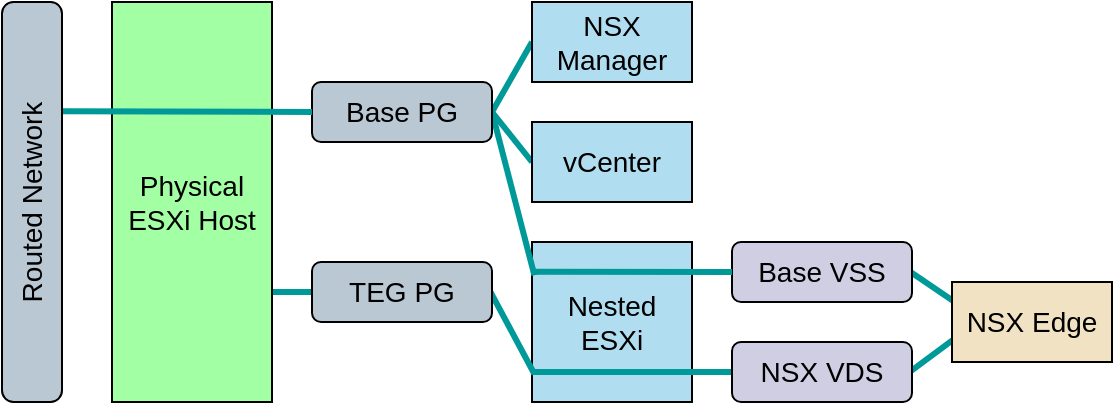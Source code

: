 <mxfile>
    <diagram id="fDrhJ2PhEQlerFfhoCLE" name="NSX-T-Opinionated">
        <mxGraphModel dx="1652" dy="813" grid="1" gridSize="10" guides="1" tooltips="1" connect="1" arrows="1" fold="1" page="1" pageScale="1" pageWidth="827" pageHeight="1169" math="0" shadow="0">
            <root>
                <mxCell id="0"/>
                <mxCell id="1" parent="0"/>
                <mxCell id="15" style="edgeStyle=none;html=1;entryX=0;entryY=0.5;entryDx=0;entryDy=0;endArrow=none;endFill=0;strokeWidth=3;fontSize=14;strokeColor=#009999;" parent="1" target="9" edge="1">
                    <mxGeometry relative="1" as="geometry">
                        <mxPoint x="310" y="385" as="sourcePoint"/>
                    </mxGeometry>
                </mxCell>
                <mxCell id="5" value="&lt;font color=&quot;#000000&quot; style=&quot;font-size: 14px;&quot;&gt;Nested ESXi&lt;/font&gt;" style="rounded=0;whiteSpace=wrap;html=1;fillColor=#b1ddf0;fontSize=14;strokeColor=#000000;" parent="1" vertex="1">
                    <mxGeometry x="440" y="360" width="80" height="80" as="geometry"/>
                </mxCell>
                <mxCell id="20" style="edgeStyle=none;html=1;entryX=0;entryY=0.5;entryDx=0;entryDy=0;endArrow=none;endFill=0;strokeWidth=3;fontSize=14;strokeColor=#009999;exitX=0.003;exitY=0.813;exitDx=0;exitDy=0;exitPerimeter=0;" parent="1" source="5" target="12" edge="1">
                    <mxGeometry relative="1" as="geometry">
                        <mxPoint x="440" y="425" as="sourcePoint"/>
                    </mxGeometry>
                </mxCell>
                <mxCell id="19" style="edgeStyle=none;html=1;exitX=0.99;exitY=0.49;exitDx=0;exitDy=0;endArrow=none;endFill=0;strokeWidth=3;fontSize=14;strokeColor=#009999;entryX=0.015;entryY=0.825;entryDx=0;entryDy=0;entryPerimeter=0;exitPerimeter=0;" parent="1" source="9" target="5" edge="1">
                    <mxGeometry relative="1" as="geometry">
                        <mxPoint x="430" y="430" as="targetPoint"/>
                    </mxGeometry>
                </mxCell>
                <mxCell id="9" value="&lt;font color=&quot;#000000&quot; style=&quot;font-size: 14px&quot;&gt;TEG PG&lt;/font&gt;" style="rounded=1;whiteSpace=wrap;html=1;fillColor=#bac8d3;fontSize=14;strokeColor=#000000;" parent="1" vertex="1">
                    <mxGeometry x="330" y="370" width="90" height="30" as="geometry"/>
                </mxCell>
                <mxCell id="22" style="edgeStyle=none;html=1;exitX=0.986;exitY=0.503;exitDx=0;exitDy=0;entryX=0.008;entryY=0.72;entryDx=0;entryDy=0;endArrow=none;endFill=0;strokeWidth=3;fontSize=14;strokeColor=#009999;entryPerimeter=0;exitPerimeter=0;" parent="1" source="12" target="11" edge="1">
                    <mxGeometry relative="1" as="geometry"/>
                </mxCell>
                <mxCell id="12" value="&lt;font color=&quot;#000000&quot; style=&quot;font-size: 14px&quot;&gt;NSX VDS&lt;/font&gt;" style="rounded=1;whiteSpace=wrap;html=1;fillColor=#d0cee2;fontSize=14;strokeColor=#000000;" parent="1" vertex="1">
                    <mxGeometry x="540" y="410" width="90" height="30" as="geometry"/>
                </mxCell>
                <mxCell id="23" style="edgeStyle=none;html=1;exitX=0.984;exitY=0.482;exitDx=0;exitDy=0;entryX=0.015;entryY=0.247;entryDx=0;entryDy=0;endArrow=none;endFill=0;strokeWidth=3;fontSize=14;strokeColor=#009999;entryPerimeter=0;exitPerimeter=0;" parent="1" source="13" target="11" edge="1">
                    <mxGeometry relative="1" as="geometry"/>
                </mxCell>
                <mxCell id="13" value="&lt;font color=&quot;#000000&quot; style=&quot;font-size: 14px&quot;&gt;Base VSS&lt;/font&gt;" style="rounded=1;whiteSpace=wrap;html=1;fillColor=#d0cee2;fontSize=14;strokeColor=#000000;" parent="1" vertex="1">
                    <mxGeometry x="540" y="360" width="90" height="30" as="geometry"/>
                </mxCell>
                <mxCell id="11" value="&lt;font color=&quot;#000000&quot; style=&quot;font-size: 14px;&quot;&gt;NSX Edge&lt;/font&gt;" style="rounded=0;whiteSpace=wrap;html=1;fillColor=#F0E2C2;fontSize=14;strokeColor=#000000;" parent="1" vertex="1">
                    <mxGeometry x="650" y="380" width="80" height="40" as="geometry"/>
                </mxCell>
                <mxCell id="EQ6RnmKZsp3lRpIGWAD8-25" value="" style="edgeStyle=none;html=1;exitX=1;exitY=0.5;exitDx=0;exitDy=0;entryX=0;entryY=0.5;entryDx=0;entryDy=0;endArrow=none;endFill=0;strokeWidth=3;fontSize=14;strokeColor=#009999;" parent="1" source="10" target="7" edge="1">
                    <mxGeometry relative="1" as="geometry">
                        <mxPoint x="420" y="255" as="sourcePoint"/>
                        <mxPoint x="620" y="435" as="targetPoint"/>
                    </mxGeometry>
                </mxCell>
                <mxCell id="EQ6RnmKZsp3lRpIGWAD8-27" value="" style="edgeStyle=none;html=1;exitX=1;exitY=0.5;exitDx=0;exitDy=0;entryX=0;entryY=0.5;entryDx=0;entryDy=0;endArrow=none;endFill=0;strokeWidth=3;fontSize=14;strokeColor=#009999;" parent="1" source="10" target="6" edge="1">
                    <mxGeometry relative="1" as="geometry">
                        <mxPoint x="430" y="265" as="sourcePoint"/>
                        <mxPoint x="450" y="330" as="targetPoint"/>
                    </mxGeometry>
                </mxCell>
                <mxCell id="EQ6RnmKZsp3lRpIGWAD8-30" value="" style="edgeStyle=none;html=1;exitX=1;exitY=0.5;exitDx=0;exitDy=0;endArrow=none;endFill=0;strokeWidth=3;fontSize=14;strokeColor=#009999;entryX=0.015;entryY=0.208;entryDx=0;entryDy=0;entryPerimeter=0;" parent="1" source="10" target="5" edge="1">
                    <mxGeometry relative="1" as="geometry">
                        <mxPoint x="413" y="310" as="sourcePoint"/>
                        <mxPoint x="430" y="380" as="targetPoint"/>
                    </mxGeometry>
                </mxCell>
                <mxCell id="EQ6RnmKZsp3lRpIGWAD8-32" style="edgeStyle=none;html=1;entryX=0;entryY=0.5;entryDx=0;entryDy=0;endArrow=none;endFill=0;strokeWidth=3;fontSize=14;strokeColor=#009999;exitX=0.003;exitY=0.186;exitDx=0;exitDy=0;exitPerimeter=0;" parent="1" source="5" target="13" edge="1">
                    <mxGeometry relative="1" as="geometry">
                        <mxPoint x="440" y="380" as="sourcePoint"/>
                        <mxPoint x="550" y="435" as="targetPoint"/>
                    </mxGeometry>
                </mxCell>
                <mxCell id="10" value="&lt;font color=&quot;#000000&quot; style=&quot;font-size: 14px&quot;&gt;Base&amp;nbsp;PG&lt;/font&gt;" style="rounded=1;whiteSpace=wrap;html=1;fillColor=#bac8d3;fontSize=14;strokeColor=#000000;" parent="1" vertex="1">
                    <mxGeometry x="330" y="280" width="90" height="30" as="geometry"/>
                </mxCell>
                <mxCell id="6" value="&lt;font color=&quot;#000000&quot; style=&quot;font-size: 14px;&quot;&gt;NSX Manager&lt;/font&gt;" style="rounded=0;whiteSpace=wrap;html=1;fillColor=#b1ddf0;fontSize=14;strokeColor=#000000;" parent="1" vertex="1">
                    <mxGeometry x="440" y="240" width="80" height="40" as="geometry"/>
                </mxCell>
                <mxCell id="7" value="&lt;font color=&quot;#000000&quot; style=&quot;font-size: 14px;&quot;&gt;vCenter&lt;/font&gt;" style="rounded=0;whiteSpace=wrap;html=1;fillColor=#b1ddf0;fontSize=14;strokeColor=#000000;" parent="1" vertex="1">
                    <mxGeometry x="440" y="300" width="80" height="40" as="geometry"/>
                </mxCell>
                <mxCell id="2" value="&lt;font color=&quot;#000000&quot; style=&quot;font-size: 14px;&quot;&gt;Physical&lt;br style=&quot;font-size: 14px;&quot;&gt;ESXi Host&lt;/font&gt;" style="rounded=0;whiteSpace=wrap;html=1;fillColor=#A3FFA3;fontSize=14;strokeColor=#000000;" parent="1" vertex="1">
                    <mxGeometry x="230" y="240" width="80" height="200" as="geometry"/>
                </mxCell>
                <mxCell id="EQ6RnmKZsp3lRpIGWAD8-33" style="edgeStyle=none;html=1;entryX=0;entryY=0.5;entryDx=0;entryDy=0;endArrow=none;endFill=0;strokeWidth=3;fontSize=14;strokeColor=#009999;exitX=0.727;exitY=1.001;exitDx=0;exitDy=0;exitPerimeter=0;" parent="1" source="8" target="10" edge="1">
                    <mxGeometry relative="1" as="geometry">
                        <mxPoint x="208" y="275" as="sourcePoint"/>
                        <mxPoint x="332.5" y="300" as="targetPoint"/>
                    </mxGeometry>
                </mxCell>
                <mxCell id="8" value="&lt;font color=&quot;#000000&quot; style=&quot;font-size: 14px;&quot;&gt;Routed Network&lt;/font&gt;" style="rounded=1;whiteSpace=wrap;html=1;fillColor=#bac8d3;rotation=270;arcSize=19;fontSize=14;strokeColor=#000000;" parent="1" vertex="1">
                    <mxGeometry x="90" y="325" width="200" height="30" as="geometry"/>
                </mxCell>
            </root>
        </mxGraphModel>
    </diagram>
    <diagram name="Tanzu/vSphere/NSX-T" id="K7p1_40th_jSEDVMfkTQ">
        <mxGraphModel dx="607" dy="409" grid="1" gridSize="10" guides="1" tooltips="1" connect="1" arrows="1" fold="1" page="1" pageScale="1" pageWidth="827" pageHeight="1169" math="0" shadow="0">
            <root>
                <mxCell id="g4i4I0tqv_Fuks26QB1L-0"/>
                <mxCell id="g4i4I0tqv_Fuks26QB1L-1" parent="g4i4I0tqv_Fuks26QB1L-0"/>
                <mxCell id="g4i4I0tqv_Fuks26QB1L-2" style="edgeStyle=none;html=1;entryX=0;entryY=0.5;entryDx=0;entryDy=0;endArrow=none;endFill=0;strokeWidth=3;fontSize=14;strokeColor=#009999;" edge="1" parent="g4i4I0tqv_Fuks26QB1L-1" target="g4i4I0tqv_Fuks26QB1L-6">
                    <mxGeometry relative="1" as="geometry">
                        <mxPoint x="170" y="385" as="sourcePoint"/>
                    </mxGeometry>
                </mxCell>
                <mxCell id="g4i4I0tqv_Fuks26QB1L-3" value="&lt;font color=&quot;#000000&quot; style=&quot;font-size: 14px;&quot;&gt;Nested ESXi&lt;/font&gt;" style="rounded=0;whiteSpace=wrap;html=1;fillColor=#b1ddf0;fontSize=14;strokeColor=#000000;" vertex="1" parent="g4i4I0tqv_Fuks26QB1L-1">
                    <mxGeometry x="300" y="360" width="80" height="80" as="geometry"/>
                </mxCell>
                <mxCell id="g4i4I0tqv_Fuks26QB1L-4" style="edgeStyle=none;html=1;entryX=0;entryY=0.5;entryDx=0;entryDy=0;endArrow=none;endFill=0;strokeWidth=3;fontSize=14;strokeColor=#009999;exitX=0.003;exitY=0.813;exitDx=0;exitDy=0;exitPerimeter=0;" edge="1" parent="g4i4I0tqv_Fuks26QB1L-1" source="g4i4I0tqv_Fuks26QB1L-3" target="g4i4I0tqv_Fuks26QB1L-8">
                    <mxGeometry relative="1" as="geometry">
                        <mxPoint x="300" y="425" as="sourcePoint"/>
                    </mxGeometry>
                </mxCell>
                <mxCell id="g4i4I0tqv_Fuks26QB1L-5" style="edgeStyle=none;html=1;exitX=0.99;exitY=0.49;exitDx=0;exitDy=0;endArrow=none;endFill=0;strokeWidth=3;fontSize=14;strokeColor=#009999;entryX=0.015;entryY=0.825;entryDx=0;entryDy=0;entryPerimeter=0;exitPerimeter=0;" edge="1" parent="g4i4I0tqv_Fuks26QB1L-1" source="g4i4I0tqv_Fuks26QB1L-6" target="g4i4I0tqv_Fuks26QB1L-3">
                    <mxGeometry relative="1" as="geometry">
                        <mxPoint x="290" y="430" as="targetPoint"/>
                    </mxGeometry>
                </mxCell>
                <mxCell id="g4i4I0tqv_Fuks26QB1L-6" value="&lt;font color=&quot;#000000&quot; style=&quot;font-size: 14px&quot;&gt;TEG PG&lt;/font&gt;" style="rounded=1;whiteSpace=wrap;html=1;fillColor=#bac8d3;fontSize=14;strokeColor=#000000;" vertex="1" parent="g4i4I0tqv_Fuks26QB1L-1">
                    <mxGeometry x="190" y="370" width="90" height="30" as="geometry"/>
                </mxCell>
                <mxCell id="g4i4I0tqv_Fuks26QB1L-7" style="edgeStyle=none;html=1;exitX=0.986;exitY=0.503;exitDx=0;exitDy=0;entryX=0.008;entryY=0.72;entryDx=0;entryDy=0;endArrow=none;endFill=0;strokeWidth=3;fontSize=14;strokeColor=#009999;entryPerimeter=0;exitPerimeter=0;" edge="1" parent="g4i4I0tqv_Fuks26QB1L-1" source="g4i4I0tqv_Fuks26QB1L-8" target="g4i4I0tqv_Fuks26QB1L-11">
                    <mxGeometry relative="1" as="geometry"/>
                </mxCell>
                <mxCell id="g4i4I0tqv_Fuks26QB1L-9" style="edgeStyle=none;html=1;exitX=0.984;exitY=0.482;exitDx=0;exitDy=0;entryX=0.015;entryY=0.247;entryDx=0;entryDy=0;endArrow=none;endFill=0;strokeWidth=3;fontSize=14;strokeColor=#009999;entryPerimeter=0;exitPerimeter=0;" edge="1" parent="g4i4I0tqv_Fuks26QB1L-1" source="g4i4I0tqv_Fuks26QB1L-10" target="g4i4I0tqv_Fuks26QB1L-11">
                    <mxGeometry relative="1" as="geometry"/>
                </mxCell>
                <mxCell id="g4i4I0tqv_Fuks26QB1L-10" value="&lt;font color=&quot;#000000&quot; style=&quot;font-size: 14px&quot;&gt;Base VSS&lt;/font&gt;" style="rounded=1;whiteSpace=wrap;html=1;fillColor=#d0cee2;fontSize=14;strokeColor=#000000;" vertex="1" parent="g4i4I0tqv_Fuks26QB1L-1">
                    <mxGeometry x="400" y="360" width="90" height="30" as="geometry"/>
                </mxCell>
                <mxCell id="g4i4I0tqv_Fuks26QB1L-11" value="&lt;font color=&quot;#000000&quot; style=&quot;font-size: 14px;&quot;&gt;NSX Edge&lt;/font&gt;" style="rounded=0;whiteSpace=wrap;html=1;fillColor=#F0E2C2;fontSize=14;strokeColor=#000000;" vertex="1" parent="g4i4I0tqv_Fuks26QB1L-1">
                    <mxGeometry x="510" y="360" width="80" height="30" as="geometry"/>
                </mxCell>
                <mxCell id="g4i4I0tqv_Fuks26QB1L-12" value="" style="edgeStyle=none;html=1;exitX=1;exitY=0.5;exitDx=0;exitDy=0;entryX=0;entryY=0.5;entryDx=0;entryDy=0;endArrow=none;endFill=0;strokeWidth=3;fontSize=14;strokeColor=#009999;" edge="1" parent="g4i4I0tqv_Fuks26QB1L-1" source="g4i4I0tqv_Fuks26QB1L-16" target="g4i4I0tqv_Fuks26QB1L-18">
                    <mxGeometry relative="1" as="geometry">
                        <mxPoint x="280" y="255" as="sourcePoint"/>
                        <mxPoint x="480" y="435" as="targetPoint"/>
                    </mxGeometry>
                </mxCell>
                <mxCell id="g4i4I0tqv_Fuks26QB1L-13" value="" style="edgeStyle=none;html=1;exitX=1;exitY=0.5;exitDx=0;exitDy=0;entryX=0;entryY=0.5;entryDx=0;entryDy=0;endArrow=none;endFill=0;strokeWidth=3;fontSize=14;strokeColor=#009999;" edge="1" parent="g4i4I0tqv_Fuks26QB1L-1" source="g4i4I0tqv_Fuks26QB1L-16" target="g4i4I0tqv_Fuks26QB1L-17">
                    <mxGeometry relative="1" as="geometry">
                        <mxPoint x="290" y="265" as="sourcePoint"/>
                        <mxPoint x="310" y="330" as="targetPoint"/>
                    </mxGeometry>
                </mxCell>
                <mxCell id="g4i4I0tqv_Fuks26QB1L-14" value="" style="edgeStyle=none;html=1;exitX=1;exitY=0.5;exitDx=0;exitDy=0;endArrow=none;endFill=0;strokeWidth=3;fontSize=14;strokeColor=#009999;entryX=0.015;entryY=0.208;entryDx=0;entryDy=0;entryPerimeter=0;" edge="1" parent="g4i4I0tqv_Fuks26QB1L-1" source="g4i4I0tqv_Fuks26QB1L-16" target="g4i4I0tqv_Fuks26QB1L-3">
                    <mxGeometry relative="1" as="geometry">
                        <mxPoint x="273" y="310" as="sourcePoint"/>
                        <mxPoint x="290" y="380" as="targetPoint"/>
                    </mxGeometry>
                </mxCell>
                <mxCell id="g4i4I0tqv_Fuks26QB1L-15" style="edgeStyle=none;html=1;entryX=0;entryY=0.5;entryDx=0;entryDy=0;endArrow=none;endFill=0;strokeWidth=3;fontSize=14;strokeColor=#009999;exitX=0.003;exitY=0.186;exitDx=0;exitDy=0;exitPerimeter=0;" edge="1" parent="g4i4I0tqv_Fuks26QB1L-1" source="g4i4I0tqv_Fuks26QB1L-3" target="g4i4I0tqv_Fuks26QB1L-10">
                    <mxGeometry relative="1" as="geometry">
                        <mxPoint x="300" y="380" as="sourcePoint"/>
                        <mxPoint x="410" y="435" as="targetPoint"/>
                    </mxGeometry>
                </mxCell>
                <mxCell id="g4i4I0tqv_Fuks26QB1L-16" value="&lt;font color=&quot;#000000&quot; style=&quot;font-size: 14px&quot;&gt;Base&amp;nbsp;PG&lt;/font&gt;" style="rounded=1;whiteSpace=wrap;html=1;fillColor=#bac8d3;fontSize=14;strokeColor=#000000;" vertex="1" parent="g4i4I0tqv_Fuks26QB1L-1">
                    <mxGeometry x="190" y="280" width="90" height="30" as="geometry"/>
                </mxCell>
                <mxCell id="g4i4I0tqv_Fuks26QB1L-17" value="&lt;font color=&quot;#000000&quot; style=&quot;font-size: 14px;&quot;&gt;NSX Manager&lt;/font&gt;" style="rounded=0;whiteSpace=wrap;html=1;fillColor=#b1ddf0;fontSize=14;strokeColor=#000000;" vertex="1" parent="g4i4I0tqv_Fuks26QB1L-1">
                    <mxGeometry x="300" y="240" width="80" height="40" as="geometry"/>
                </mxCell>
                <mxCell id="g4i4I0tqv_Fuks26QB1L-18" value="&lt;font color=&quot;#000000&quot; style=&quot;font-size: 14px;&quot;&gt;vCenter&lt;/font&gt;" style="rounded=0;whiteSpace=wrap;html=1;fillColor=#b1ddf0;fontSize=14;strokeColor=#000000;" vertex="1" parent="g4i4I0tqv_Fuks26QB1L-1">
                    <mxGeometry x="300" y="300" width="80" height="40" as="geometry"/>
                </mxCell>
                <mxCell id="g4i4I0tqv_Fuks26QB1L-19" value="&lt;font color=&quot;#000000&quot; style=&quot;font-size: 14px;&quot;&gt;Physical&lt;br style=&quot;font-size: 14px;&quot;&gt;ESXi Host&lt;/font&gt;" style="rounded=0;whiteSpace=wrap;html=1;fillColor=#A3FFA3;fontSize=14;strokeColor=#000000;" vertex="1" parent="g4i4I0tqv_Fuks26QB1L-1">
                    <mxGeometry x="90" y="240" width="80" height="200" as="geometry"/>
                </mxCell>
                <mxCell id="g4i4I0tqv_Fuks26QB1L-20" style="edgeStyle=none;html=1;entryX=0;entryY=0.5;entryDx=0;entryDy=0;endArrow=none;endFill=0;strokeWidth=3;fontSize=14;strokeColor=#009999;exitX=0.727;exitY=1.001;exitDx=0;exitDy=0;exitPerimeter=0;" edge="1" parent="g4i4I0tqv_Fuks26QB1L-1" source="g4i4I0tqv_Fuks26QB1L-21" target="g4i4I0tqv_Fuks26QB1L-16">
                    <mxGeometry relative="1" as="geometry">
                        <mxPoint x="68" y="275" as="sourcePoint"/>
                        <mxPoint x="192.5" y="300" as="targetPoint"/>
                    </mxGeometry>
                </mxCell>
                <mxCell id="g4i4I0tqv_Fuks26QB1L-21" value="&lt;font color=&quot;#000000&quot; style=&quot;font-size: 14px;&quot;&gt;Routed Network&lt;/font&gt;" style="rounded=1;whiteSpace=wrap;html=1;fillColor=#bac8d3;rotation=270;arcSize=19;fontSize=14;strokeColor=#000000;" vertex="1" parent="g4i4I0tqv_Fuks26QB1L-1">
                    <mxGeometry x="-50" y="325" width="200" height="30" as="geometry"/>
                </mxCell>
                <mxCell id="g4i4I0tqv_Fuks26QB1L-25" style="edgeStyle=none;html=1;exitX=1;exitY=0.5;exitDx=0;exitDy=0;entryX=0;entryY=0.5;entryDx=0;entryDy=0;endArrow=none;endFill=0;strokeWidth=3;fontSize=14;strokeColor=#009999;" edge="1" parent="g4i4I0tqv_Fuks26QB1L-1" source="g4i4I0tqv_Fuks26QB1L-8" target="g4i4I0tqv_Fuks26QB1L-23">
                    <mxGeometry relative="1" as="geometry">
                        <mxPoint x="498.56" y="384.46" as="sourcePoint"/>
                        <mxPoint x="521.2" y="377.41" as="targetPoint"/>
                    </mxGeometry>
                </mxCell>
                <mxCell id="g4i4I0tqv_Fuks26QB1L-8" value="&lt;font color=&quot;#000000&quot; style=&quot;font-size: 14px&quot;&gt;NSX VDS&lt;/font&gt;" style="rounded=1;whiteSpace=wrap;html=1;fillColor=#d0cee2;fontSize=14;strokeColor=#000000;" vertex="1" parent="g4i4I0tqv_Fuks26QB1L-1">
                    <mxGeometry x="400" y="410" width="90" height="30" as="geometry"/>
                </mxCell>
                <mxCell id="g4i4I0tqv_Fuks26QB1L-23" value="&lt;font color=&quot;#000000&quot; style=&quot;font-size: 14px&quot;&gt;Supervisor Cluster&lt;/font&gt;" style="rounded=0;whiteSpace=wrap;html=1;fillColor=#F0E2C2;fontSize=14;strokeColor=#000000;" vertex="1" parent="g4i4I0tqv_Fuks26QB1L-1">
                    <mxGeometry x="510" y="400" width="80" height="40" as="geometry"/>
                </mxCell>
            </root>
        </mxGraphModel>
    </diagram>
    <diagram name="Tanzu/Multi-Cloud/Avi" id="4Md6c_fVoPyAcnvcIY_P">
        <mxGraphModel dx="1652" dy="813" grid="1" gridSize="10" guides="1" tooltips="1" connect="1" arrows="1" fold="1" page="1" pageScale="1" pageWidth="827" pageHeight="1169" math="0" shadow="0">
            <root>
                <mxCell id="IWIfJaXxoviTpQNNbO5s-0"/>
                <mxCell id="IWIfJaXxoviTpQNNbO5s-1" parent="IWIfJaXxoviTpQNNbO5s-0"/>
                <mxCell id="IWIfJaXxoviTpQNNbO5s-2" style="edgeStyle=none;html=1;entryX=0;entryY=0.5;entryDx=0;entryDy=0;endArrow=none;endFill=0;strokeWidth=3;fontSize=14;strokeColor=#009999;" parent="IWIfJaXxoviTpQNNbO5s-1" target="IWIfJaXxoviTpQNNbO5s-6" edge="1">
                    <mxGeometry relative="1" as="geometry">
                        <mxPoint x="65" y="385" as="sourcePoint"/>
                    </mxGeometry>
                </mxCell>
                <mxCell id="IWIfJaXxoviTpQNNbO5s-3" value="&lt;font color=&quot;#000000&quot; style=&quot;font-size: 14px;&quot;&gt;Nested ESXi&lt;/font&gt;" style="rounded=0;whiteSpace=wrap;html=1;fillColor=#b1ddf0;fontSize=14;strokeColor=#000000;" parent="IWIfJaXxoviTpQNNbO5s-1" vertex="1">
                    <mxGeometry x="300" y="360" width="80" height="80" as="geometry"/>
                </mxCell>
                <mxCell id="IWIfJaXxoviTpQNNbO5s-4" style="edgeStyle=none;html=1;entryX=0;entryY=0.5;entryDx=0;entryDy=0;endArrow=none;endFill=0;strokeWidth=3;fontSize=14;strokeColor=#009999;exitX=0.003;exitY=0.813;exitDx=0;exitDy=0;exitPerimeter=0;" parent="IWIfJaXxoviTpQNNbO5s-1" source="IWIfJaXxoviTpQNNbO5s-3" target="IWIfJaXxoviTpQNNbO5s-22" edge="1">
                    <mxGeometry relative="1" as="geometry">
                        <mxPoint x="300" y="425" as="sourcePoint"/>
                    </mxGeometry>
                </mxCell>
                <mxCell id="IWIfJaXxoviTpQNNbO5s-5" style="edgeStyle=none;html=1;exitX=0.99;exitY=0.49;exitDx=0;exitDy=0;endArrow=none;endFill=0;strokeWidth=3;fontSize=14;strokeColor=#009999;entryX=0.015;entryY=0.825;entryDx=0;entryDy=0;entryPerimeter=0;exitPerimeter=0;" parent="IWIfJaXxoviTpQNNbO5s-1" source="IWIfJaXxoviTpQNNbO5s-6" target="IWIfJaXxoviTpQNNbO5s-3" edge="1">
                    <mxGeometry relative="1" as="geometry">
                        <mxPoint x="290" y="430" as="targetPoint"/>
                    </mxGeometry>
                </mxCell>
                <mxCell id="IWIfJaXxoviTpQNNbO5s-6" value="&lt;font color=&quot;#000000&quot; style=&quot;font-size: 14px&quot;&gt;Trunk PG&lt;/font&gt;" style="rounded=1;whiteSpace=wrap;html=1;fillColor=#bac8d3;fontSize=14;strokeColor=#000000;" parent="IWIfJaXxoviTpQNNbO5s-1" vertex="1">
                    <mxGeometry x="190" y="370" width="90" height="30" as="geometry"/>
                </mxCell>
                <mxCell id="IWIfJaXxoviTpQNNbO5s-7" style="edgeStyle=none;html=1;exitX=0.986;exitY=0.503;exitDx=0;exitDy=0;entryX=0.008;entryY=0.72;entryDx=0;entryDy=0;endArrow=none;endFill=0;strokeWidth=3;fontSize=14;strokeColor=#009999;entryPerimeter=0;exitPerimeter=0;startArrow=none;" parent="IWIfJaXxoviTpQNNbO5s-1" source="IWIfJaXxoviTpQNNbO5s-25" target="IWIfJaXxoviTpQNNbO5s-10" edge="1">
                    <mxGeometry relative="1" as="geometry"/>
                </mxCell>
                <mxCell id="IWIfJaXxoviTpQNNbO5s-9" value="&lt;font color=&quot;#000000&quot; style=&quot;font-size: 14px&quot;&gt;Base VSS&lt;/font&gt;" style="rounded=1;whiteSpace=wrap;html=1;fillColor=#d0cee2;fontSize=14;strokeColor=#000000;" parent="IWIfJaXxoviTpQNNbO5s-1" vertex="1">
                    <mxGeometry x="400" y="360" width="90" height="30" as="geometry"/>
                </mxCell>
                <mxCell id="IWIfJaXxoviTpQNNbO5s-11" value="" style="edgeStyle=none;html=1;exitX=1;exitY=0.5;exitDx=0;exitDy=0;entryX=0;entryY=0.5;entryDx=0;entryDy=0;endArrow=none;endFill=0;strokeWidth=3;fontSize=14;strokeColor=#009999;" parent="IWIfJaXxoviTpQNNbO5s-1" source="IWIfJaXxoviTpQNNbO5s-15" target="IWIfJaXxoviTpQNNbO5s-17" edge="1">
                    <mxGeometry relative="1" as="geometry">
                        <mxPoint x="280" y="255" as="sourcePoint"/>
                        <mxPoint x="480" y="435" as="targetPoint"/>
                    </mxGeometry>
                </mxCell>
                <mxCell id="IWIfJaXxoviTpQNNbO5s-12" value="" style="edgeStyle=none;html=1;exitX=1;exitY=0.5;exitDx=0;exitDy=0;entryX=0;entryY=0.5;entryDx=0;entryDy=0;endArrow=none;endFill=0;strokeWidth=3;fontSize=14;strokeColor=#009999;" parent="IWIfJaXxoviTpQNNbO5s-1" source="IWIfJaXxoviTpQNNbO5s-15" target="IWIfJaXxoviTpQNNbO5s-16" edge="1">
                    <mxGeometry relative="1" as="geometry">
                        <mxPoint x="290" y="265" as="sourcePoint"/>
                        <mxPoint x="310" y="330" as="targetPoint"/>
                    </mxGeometry>
                </mxCell>
                <mxCell id="IWIfJaXxoviTpQNNbO5s-13" value="" style="edgeStyle=none;html=1;exitX=1;exitY=0.5;exitDx=0;exitDy=0;endArrow=none;endFill=0;strokeWidth=3;fontSize=14;strokeColor=#009999;entryX=0.015;entryY=0.208;entryDx=0;entryDy=0;entryPerimeter=0;" parent="IWIfJaXxoviTpQNNbO5s-1" source="IWIfJaXxoviTpQNNbO5s-15" target="IWIfJaXxoviTpQNNbO5s-3" edge="1">
                    <mxGeometry relative="1" as="geometry">
                        <mxPoint x="273" y="310" as="sourcePoint"/>
                        <mxPoint x="290" y="380" as="targetPoint"/>
                    </mxGeometry>
                </mxCell>
                <mxCell id="IWIfJaXxoviTpQNNbO5s-14" style="edgeStyle=none;html=1;entryX=0;entryY=0.5;entryDx=0;entryDy=0;endArrow=none;endFill=0;strokeWidth=3;fontSize=14;strokeColor=#009999;exitX=0.003;exitY=0.186;exitDx=0;exitDy=0;exitPerimeter=0;" parent="IWIfJaXxoviTpQNNbO5s-1" source="IWIfJaXxoviTpQNNbO5s-3" target="IWIfJaXxoviTpQNNbO5s-9" edge="1">
                    <mxGeometry relative="1" as="geometry">
                        <mxPoint x="300" y="380" as="sourcePoint"/>
                        <mxPoint x="410" y="435" as="targetPoint"/>
                    </mxGeometry>
                </mxCell>
                <mxCell id="IWIfJaXxoviTpQNNbO5s-15" value="&lt;font color=&quot;#000000&quot; style=&quot;font-size: 14px&quot;&gt;Base&amp;nbsp;PG&lt;/font&gt;" style="rounded=1;whiteSpace=wrap;html=1;fillColor=#bac8d3;fontSize=14;strokeColor=#000000;" parent="IWIfJaXxoviTpQNNbO5s-1" vertex="1">
                    <mxGeometry x="190" y="280" width="90" height="30" as="geometry"/>
                </mxCell>
                <mxCell id="IWIfJaXxoviTpQNNbO5s-16" value="&lt;font color=&quot;#000000&quot; style=&quot;font-size: 14px&quot;&gt;Avi Controller&lt;/font&gt;" style="rounded=0;whiteSpace=wrap;html=1;fillColor=#b1ddf0;fontSize=14;strokeColor=#000000;" parent="IWIfJaXxoviTpQNNbO5s-1" vertex="1">
                    <mxGeometry x="300" y="240" width="80" height="40" as="geometry"/>
                </mxCell>
                <mxCell id="IWIfJaXxoviTpQNNbO5s-17" value="&lt;font color=&quot;#000000&quot; style=&quot;font-size: 14px;&quot;&gt;vCenter&lt;/font&gt;" style="rounded=0;whiteSpace=wrap;html=1;fillColor=#b1ddf0;fontSize=14;strokeColor=#000000;" parent="IWIfJaXxoviTpQNNbO5s-1" vertex="1">
                    <mxGeometry x="300" y="300" width="80" height="40" as="geometry"/>
                </mxCell>
                <mxCell id="IWIfJaXxoviTpQNNbO5s-18" value="&lt;font color=&quot;#000000&quot; style=&quot;font-size: 14px;&quot;&gt;Physical&lt;br style=&quot;font-size: 14px;&quot;&gt;ESXi Host&lt;/font&gt;" style="rounded=0;whiteSpace=wrap;html=1;fillColor=#A3FFA3;fontSize=14;strokeColor=#000000;" parent="IWIfJaXxoviTpQNNbO5s-1" vertex="1">
                    <mxGeometry x="90" y="240" width="80" height="200" as="geometry"/>
                </mxCell>
                <mxCell id="IWIfJaXxoviTpQNNbO5s-19" style="edgeStyle=none;html=1;entryX=0;entryY=0.5;entryDx=0;entryDy=0;endArrow=none;endFill=0;strokeWidth=3;fontSize=14;strokeColor=#009999;exitX=0.727;exitY=1.001;exitDx=0;exitDy=0;exitPerimeter=0;" parent="IWIfJaXxoviTpQNNbO5s-1" source="IWIfJaXxoviTpQNNbO5s-20" target="IWIfJaXxoviTpQNNbO5s-15" edge="1">
                    <mxGeometry relative="1" as="geometry">
                        <mxPoint x="68" y="275" as="sourcePoint"/>
                        <mxPoint x="192.5" y="300" as="targetPoint"/>
                    </mxGeometry>
                </mxCell>
                <mxCell id="IWIfJaXxoviTpQNNbO5s-20" value="&lt;font color=&quot;#000000&quot; style=&quot;font-size: 14px;&quot;&gt;Routed Network&lt;/font&gt;" style="rounded=1;whiteSpace=wrap;html=1;fillColor=#bac8d3;rotation=270;arcSize=19;fontSize=14;strokeColor=#000000;" parent="IWIfJaXxoviTpQNNbO5s-1" vertex="1">
                    <mxGeometry x="-50" y="325" width="200" height="30" as="geometry"/>
                </mxCell>
                <mxCell id="IWIfJaXxoviTpQNNbO5s-22" value="&lt;font color=&quot;#000000&quot; style=&quot;font-size: 14px&quot;&gt;Trunk VDS&lt;/font&gt;" style="rounded=1;whiteSpace=wrap;html=1;fillColor=#d0cee2;fontSize=14;strokeColor=#000000;" parent="IWIfJaXxoviTpQNNbO5s-1" vertex="1">
                    <mxGeometry x="400" y="410" width="90" height="30" as="geometry"/>
                </mxCell>
                <mxCell id="IWIfJaXxoviTpQNNbO5s-23" value="&lt;font color=&quot;#000000&quot; style=&quot;font-size: 14px&quot;&gt;TKG Nodes&amp;nbsp;&lt;/font&gt;" style="rounded=0;whiteSpace=wrap;html=1;fillColor=#F0E2C2;fontSize=14;strokeColor=#000000;" parent="IWIfJaXxoviTpQNNbO5s-1" vertex="1">
                    <mxGeometry x="620" y="400" width="80" height="40" as="geometry"/>
                </mxCell>
                <mxCell id="IWIfJaXxoviTpQNNbO5s-30" style="edgeStyle=none;html=1;exitX=1;exitY=0.5;exitDx=0;exitDy=0;entryX=0;entryY=0.25;entryDx=0;entryDy=0;labelBackgroundColor=#00994D;fontSize=14;fontColor=#00CCCC;endArrow=none;endFill=0;strokeColor=#009999;strokeWidth=3;" parent="IWIfJaXxoviTpQNNbO5s-1" source="IWIfJaXxoviTpQNNbO5s-24" target="IWIfJaXxoviTpQNNbO5s-10" edge="1">
                    <mxGeometry relative="1" as="geometry"/>
                </mxCell>
                <mxCell id="IWIfJaXxoviTpQNNbO5s-24" value="&lt;font color=&quot;#000000&quot; style=&quot;font-size: 14px&quot;&gt;vm-network PG&lt;/font&gt;" style="rounded=1;whiteSpace=wrap;html=1;fontSize=14;strokeColor=#000000;fillColor=#CCFFCC;" parent="IWIfJaXxoviTpQNNbO5s-1" vertex="1">
                    <mxGeometry x="480" y="350" width="110" height="20" as="geometry"/>
                </mxCell>
                <mxCell id="IWIfJaXxoviTpQNNbO5s-25" value="&lt;font color=&quot;#000000&quot; style=&quot;font-size: 14px&quot;&gt;VIP VLAN/PG&lt;/font&gt;" style="rounded=1;whiteSpace=wrap;html=1;fontSize=14;strokeColor=#000000;fillColor=#CCFFCC;" parent="IWIfJaXxoviTpQNNbO5s-1" vertex="1">
                    <mxGeometry x="480" y="400" width="110" height="20" as="geometry"/>
                </mxCell>
                <mxCell id="IWIfJaXxoviTpQNNbO5s-29" style="edgeStyle=none;html=1;exitX=1;exitY=0.5;exitDx=0;exitDy=0;entryX=0;entryY=0.5;entryDx=0;entryDy=0;labelBackgroundColor=#00994D;fontSize=14;fontColor=#00CCCC;strokeColor=#009999;endArrow=none;endFill=0;strokeWidth=3;" parent="IWIfJaXxoviTpQNNbO5s-1" source="IWIfJaXxoviTpQNNbO5s-27" target="IWIfJaXxoviTpQNNbO5s-23" edge="1">
                    <mxGeometry relative="1" as="geometry"/>
                </mxCell>
                <mxCell id="Bm3UpFKuO1vXyt_ZwKGh-0" style="edgeStyle=none;html=1;exitX=1;exitY=0.5;exitDx=0;exitDy=0;entryX=0;entryY=0.75;entryDx=0;entryDy=0;labelBackgroundColor=#00994D;fontSize=14;fontColor=#00CCCC;endArrow=none;endFill=0;strokeColor=#009999;strokeWidth=3;" parent="IWIfJaXxoviTpQNNbO5s-1" source="IWIfJaXxoviTpQNNbO5s-27" target="IWIfJaXxoviTpQNNbO5s-10" edge="1">
                    <mxGeometry relative="1" as="geometry"/>
                </mxCell>
                <mxCell id="IWIfJaXxoviTpQNNbO5s-27" value="&lt;font color=&quot;#000000&quot; style=&quot;font-size: 14px&quot;&gt;Node VLAN/PG&lt;/font&gt;" style="rounded=1;whiteSpace=wrap;html=1;fontSize=14;strokeColor=#000000;fillColor=#CCFFCC;" parent="IWIfJaXxoviTpQNNbO5s-1" vertex="1">
                    <mxGeometry x="480" y="420" width="110" height="20" as="geometry"/>
                </mxCell>
                <mxCell id="IWIfJaXxoviTpQNNbO5s-10" value="&lt;font color=&quot;#000000&quot; style=&quot;font-size: 14px&quot;&gt;Avi SE&lt;/font&gt;" style="rounded=0;whiteSpace=wrap;html=1;fillColor=#F0E2C2;fontSize=14;strokeColor=#000000;" parent="IWIfJaXxoviTpQNNbO5s-1" vertex="1">
                    <mxGeometry x="620" y="350" width="80" height="30" as="geometry"/>
                </mxCell>
            </root>
        </mxGraphModel>
    </diagram>
    <diagram name="Base" id="tK3A8KynTnOAC3yaelCi">
        <mxGraphModel dx="1063" dy="715" grid="1" gridSize="10" guides="1" tooltips="1" connect="1" arrows="1" fold="1" page="1" pageScale="1" pageWidth="827" pageHeight="1169" math="0" shadow="0">
            <root>
                <mxCell id="4wrY8-Yz3aDViMEOPcPy-0"/>
                <mxCell id="4wrY8-Yz3aDViMEOPcPy-1" parent="4wrY8-Yz3aDViMEOPcPy-0"/>
                <mxCell id="rxvxUCP9rLQc68GG6ByH-21" value="&lt;font color=&quot;#000000&quot; style=&quot;font-size: 14px;&quot;&gt;Nested ESXi&lt;/font&gt;" style="rounded=0;whiteSpace=wrap;html=1;fillColor=#b1ddf0;fontSize=14;strokeColor=#000000;" vertex="1" parent="4wrY8-Yz3aDViMEOPcPy-1">
                    <mxGeometry x="450" y="330" width="80" height="80" as="geometry"/>
                </mxCell>
                <mxCell id="rxvxUCP9rLQc68GG6ByH-28" value="&lt;font color=&quot;#000000&quot; style=&quot;font-size: 14px&quot;&gt;Base VSS&lt;/font&gt;" style="rounded=1;whiteSpace=wrap;html=1;fillColor=#d0cee2;fontSize=14;strokeColor=#000000;" vertex="1" parent="4wrY8-Yz3aDViMEOPcPy-1">
                    <mxGeometry x="550" y="330" width="90" height="30" as="geometry"/>
                </mxCell>
                <mxCell id="rxvxUCP9rLQc68GG6ByH-30" value="" style="edgeStyle=none;html=1;exitX=1;exitY=0.5;exitDx=0;exitDy=0;entryX=0;entryY=0.5;entryDx=0;entryDy=0;endArrow=none;endFill=0;strokeWidth=3;fontSize=14;strokeColor=#009999;" edge="1" parent="4wrY8-Yz3aDViMEOPcPy-1" source="rxvxUCP9rLQc68GG6ByH-34" target="rxvxUCP9rLQc68GG6ByH-36">
                    <mxGeometry relative="1" as="geometry">
                        <mxPoint x="430" y="265" as="sourcePoint"/>
                        <mxPoint x="630" y="445" as="targetPoint"/>
                    </mxGeometry>
                </mxCell>
                <mxCell id="rxvxUCP9rLQc68GG6ByH-32" value="" style="edgeStyle=none;html=1;exitX=1;exitY=0.5;exitDx=0;exitDy=0;endArrow=none;endFill=0;strokeWidth=3;fontSize=14;strokeColor=#009999;entryX=0.015;entryY=0.208;entryDx=0;entryDy=0;entryPerimeter=0;" edge="1" parent="4wrY8-Yz3aDViMEOPcPy-1" source="rxvxUCP9rLQc68GG6ByH-34" target="rxvxUCP9rLQc68GG6ByH-21">
                    <mxGeometry relative="1" as="geometry">
                        <mxPoint x="423" y="320" as="sourcePoint"/>
                        <mxPoint x="440" y="390" as="targetPoint"/>
                    </mxGeometry>
                </mxCell>
                <mxCell id="rxvxUCP9rLQc68GG6ByH-33" style="edgeStyle=none;html=1;entryX=0;entryY=0.5;entryDx=0;entryDy=0;endArrow=none;endFill=0;strokeWidth=3;fontSize=14;strokeColor=#009999;exitX=0.003;exitY=0.186;exitDx=0;exitDy=0;exitPerimeter=0;" edge="1" parent="4wrY8-Yz3aDViMEOPcPy-1" source="rxvxUCP9rLQc68GG6ByH-21" target="rxvxUCP9rLQc68GG6ByH-28">
                    <mxGeometry relative="1" as="geometry">
                        <mxPoint x="450" y="350" as="sourcePoint"/>
                        <mxPoint x="560" y="405" as="targetPoint"/>
                    </mxGeometry>
                </mxCell>
                <mxCell id="rxvxUCP9rLQc68GG6ByH-34" value="&lt;font color=&quot;#000000&quot; style=&quot;font-size: 14px&quot;&gt;Base&amp;nbsp;PG&lt;/font&gt;" style="rounded=1;whiteSpace=wrap;html=1;fillColor=#bac8d3;fontSize=14;strokeColor=#000000;" vertex="1" parent="4wrY8-Yz3aDViMEOPcPy-1">
                    <mxGeometry x="340" y="290" width="90" height="30" as="geometry"/>
                </mxCell>
                <mxCell id="rxvxUCP9rLQc68GG6ByH-36" value="&lt;font color=&quot;#000000&quot; style=&quot;font-size: 14px;&quot;&gt;vCenter&lt;/font&gt;" style="rounded=0;whiteSpace=wrap;html=1;fillColor=#b1ddf0;fontSize=14;strokeColor=#000000;" vertex="1" parent="4wrY8-Yz3aDViMEOPcPy-1">
                    <mxGeometry x="450" y="270" width="80" height="40" as="geometry"/>
                </mxCell>
                <mxCell id="rxvxUCP9rLQc68GG6ByH-37" value="&lt;font color=&quot;#000000&quot; style=&quot;font-size: 14px;&quot;&gt;Physical&lt;br style=&quot;font-size: 14px;&quot;&gt;ESXi Host&lt;/font&gt;" style="rounded=0;whiteSpace=wrap;html=1;fillColor=#A3FFA3;fontSize=14;strokeColor=#000000;" vertex="1" parent="4wrY8-Yz3aDViMEOPcPy-1">
                    <mxGeometry x="240" y="250" width="80" height="200" as="geometry"/>
                </mxCell>
                <mxCell id="rxvxUCP9rLQc68GG6ByH-38" style="edgeStyle=none;html=1;entryX=0;entryY=0.5;entryDx=0;entryDy=0;endArrow=none;endFill=0;strokeWidth=3;fontSize=14;strokeColor=#009999;exitX=0.727;exitY=1.001;exitDx=0;exitDy=0;exitPerimeter=0;" edge="1" parent="4wrY8-Yz3aDViMEOPcPy-1" source="rxvxUCP9rLQc68GG6ByH-39" target="rxvxUCP9rLQc68GG6ByH-34">
                    <mxGeometry relative="1" as="geometry">
                        <mxPoint x="218" y="285" as="sourcePoint"/>
                        <mxPoint x="342.5" y="310" as="targetPoint"/>
                    </mxGeometry>
                </mxCell>
                <mxCell id="rxvxUCP9rLQc68GG6ByH-39" value="&lt;font color=&quot;#000000&quot; style=&quot;font-size: 14px;&quot;&gt;Routed Network&lt;/font&gt;" style="rounded=1;whiteSpace=wrap;html=1;fillColor=#bac8d3;rotation=270;arcSize=19;fontSize=14;strokeColor=#000000;" vertex="1" parent="4wrY8-Yz3aDViMEOPcPy-1">
                    <mxGeometry x="100" y="335" width="200" height="30" as="geometry"/>
                </mxCell>
            </root>
        </mxGraphModel>
    </diagram>
</mxfile>